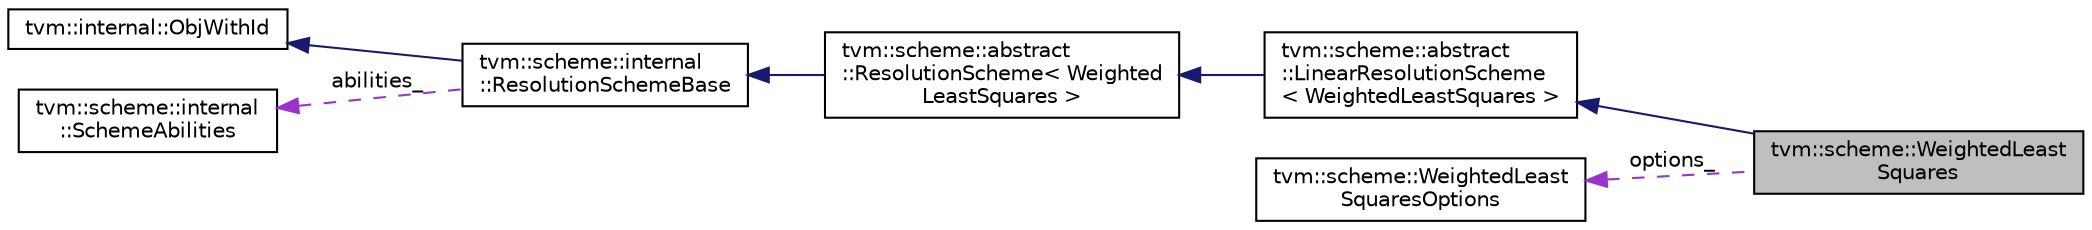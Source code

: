 digraph "tvm::scheme::WeightedLeastSquares"
{
  edge [fontname="Helvetica",fontsize="10",labelfontname="Helvetica",labelfontsize="10"];
  node [fontname="Helvetica",fontsize="10",shape=record];
  rankdir="LR";
  Node5 [label="tvm::scheme::WeightedLeast\lSquares",height=0.2,width=0.4,color="black", fillcolor="grey75", style="filled", fontcolor="black"];
  Node6 -> Node5 [dir="back",color="midnightblue",fontsize="10",style="solid",fontname="Helvetica"];
  Node6 [label="tvm::scheme::abstract\l::LinearResolutionScheme\l\< WeightedLeastSquares \>",height=0.2,width=0.4,color="black", fillcolor="white", style="filled",URL="$classtvm_1_1scheme_1_1abstract_1_1LinearResolutionScheme.html"];
  Node7 -> Node6 [dir="back",color="midnightblue",fontsize="10",style="solid",fontname="Helvetica"];
  Node7 [label="tvm::scheme::abstract\l::ResolutionScheme\< Weighted\lLeastSquares \>",height=0.2,width=0.4,color="black", fillcolor="white", style="filled",URL="$classtvm_1_1scheme_1_1abstract_1_1ResolutionScheme.html"];
  Node8 -> Node7 [dir="back",color="midnightblue",fontsize="10",style="solid",fontname="Helvetica"];
  Node8 [label="tvm::scheme::internal\l::ResolutionSchemeBase",height=0.2,width=0.4,color="black", fillcolor="white", style="filled",URL="$classtvm_1_1scheme_1_1internal_1_1ResolutionSchemeBase.html"];
  Node9 -> Node8 [dir="back",color="midnightblue",fontsize="10",style="solid",fontname="Helvetica"];
  Node9 [label="tvm::internal::ObjWithId",height=0.2,width=0.4,color="black", fillcolor="white", style="filled",URL="$classtvm_1_1internal_1_1ObjWithId.html"];
  Node10 -> Node8 [dir="back",color="darkorchid3",fontsize="10",style="dashed",label=" abilities_" ,fontname="Helvetica"];
  Node10 [label="tvm::scheme::internal\l::SchemeAbilities",height=0.2,width=0.4,color="black", fillcolor="white", style="filled",URL="$classtvm_1_1scheme_1_1internal_1_1SchemeAbilities.html"];
  Node11 -> Node5 [dir="back",color="darkorchid3",fontsize="10",style="dashed",label=" options_" ,fontname="Helvetica"];
  Node11 [label="tvm::scheme::WeightedLeast\lSquaresOptions",height=0.2,width=0.4,color="black", fillcolor="white", style="filled",URL="$classtvm_1_1scheme_1_1WeightedLeastSquaresOptions.html"];
}
